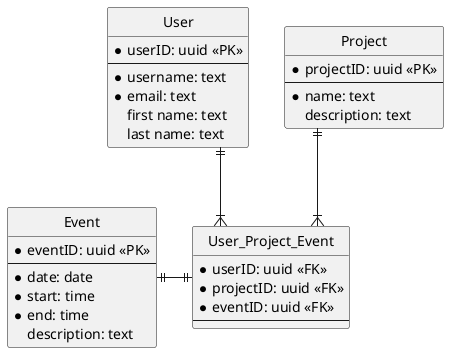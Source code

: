 @startuml

hide circle
skinparam linetype ortho

entity "User" as usr {
  * userID: uuid <<PK>>
  --
  * username: text
  * email: text
  first name: text
  last name: text
}

entity "Project" as pro {
  * projectID: uuid <<PK>>
  --
  * name: text
  description: text
}

entity "Event" as evn {
  * eventID: uuid <<PK>>
  --
  * date: date
  * start: time
  * end: time
  description: text
}

entity "User_Project_Event" as usp {
  * userID: uuid <<FK>>
  * projectID: uuid <<FK>>
  * eventID: uuid <<FK>>
  --
}

evn ||-|| usp
usr ||--|{ usp
pro ||--|{ usp

@enduml